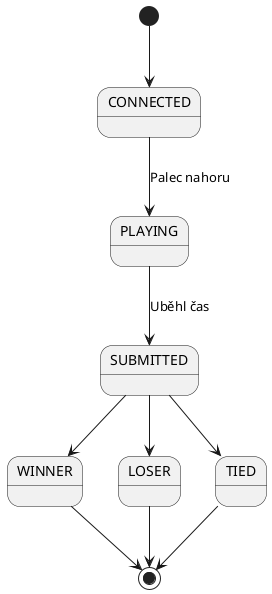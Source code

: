 @startuml

[*] --> CONNECTED
CONNECTED --> PLAYING : Palec nahoru
PLAYING --> SUBMITTED : Uběhl čas
SUBMITTED --> WINNER
SUBMITTED --> LOSER
SUBMITTED --> TIED
WINNER --> [*]
LOSER --> [*]
TIED --> [*]

@enduml